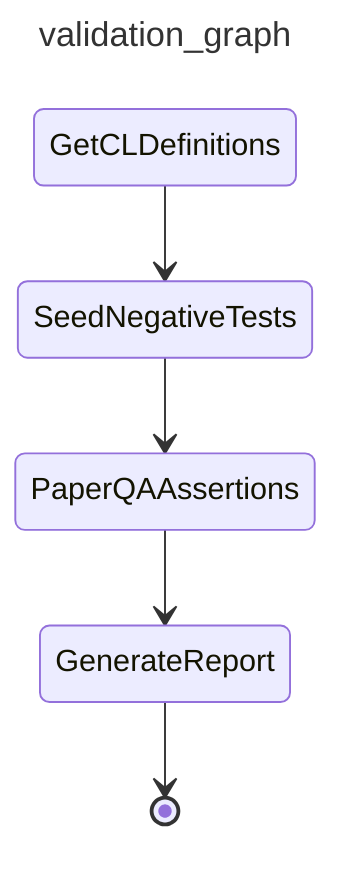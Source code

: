 ---
title: validation_graph
---
stateDiagram-v2
  GetCLDefinitions --> SeedNegativeTests
  SeedNegativeTests --> PaperQAAssertions
  PaperQAAssertions --> GenerateReport
  GenerateReport --> [*]